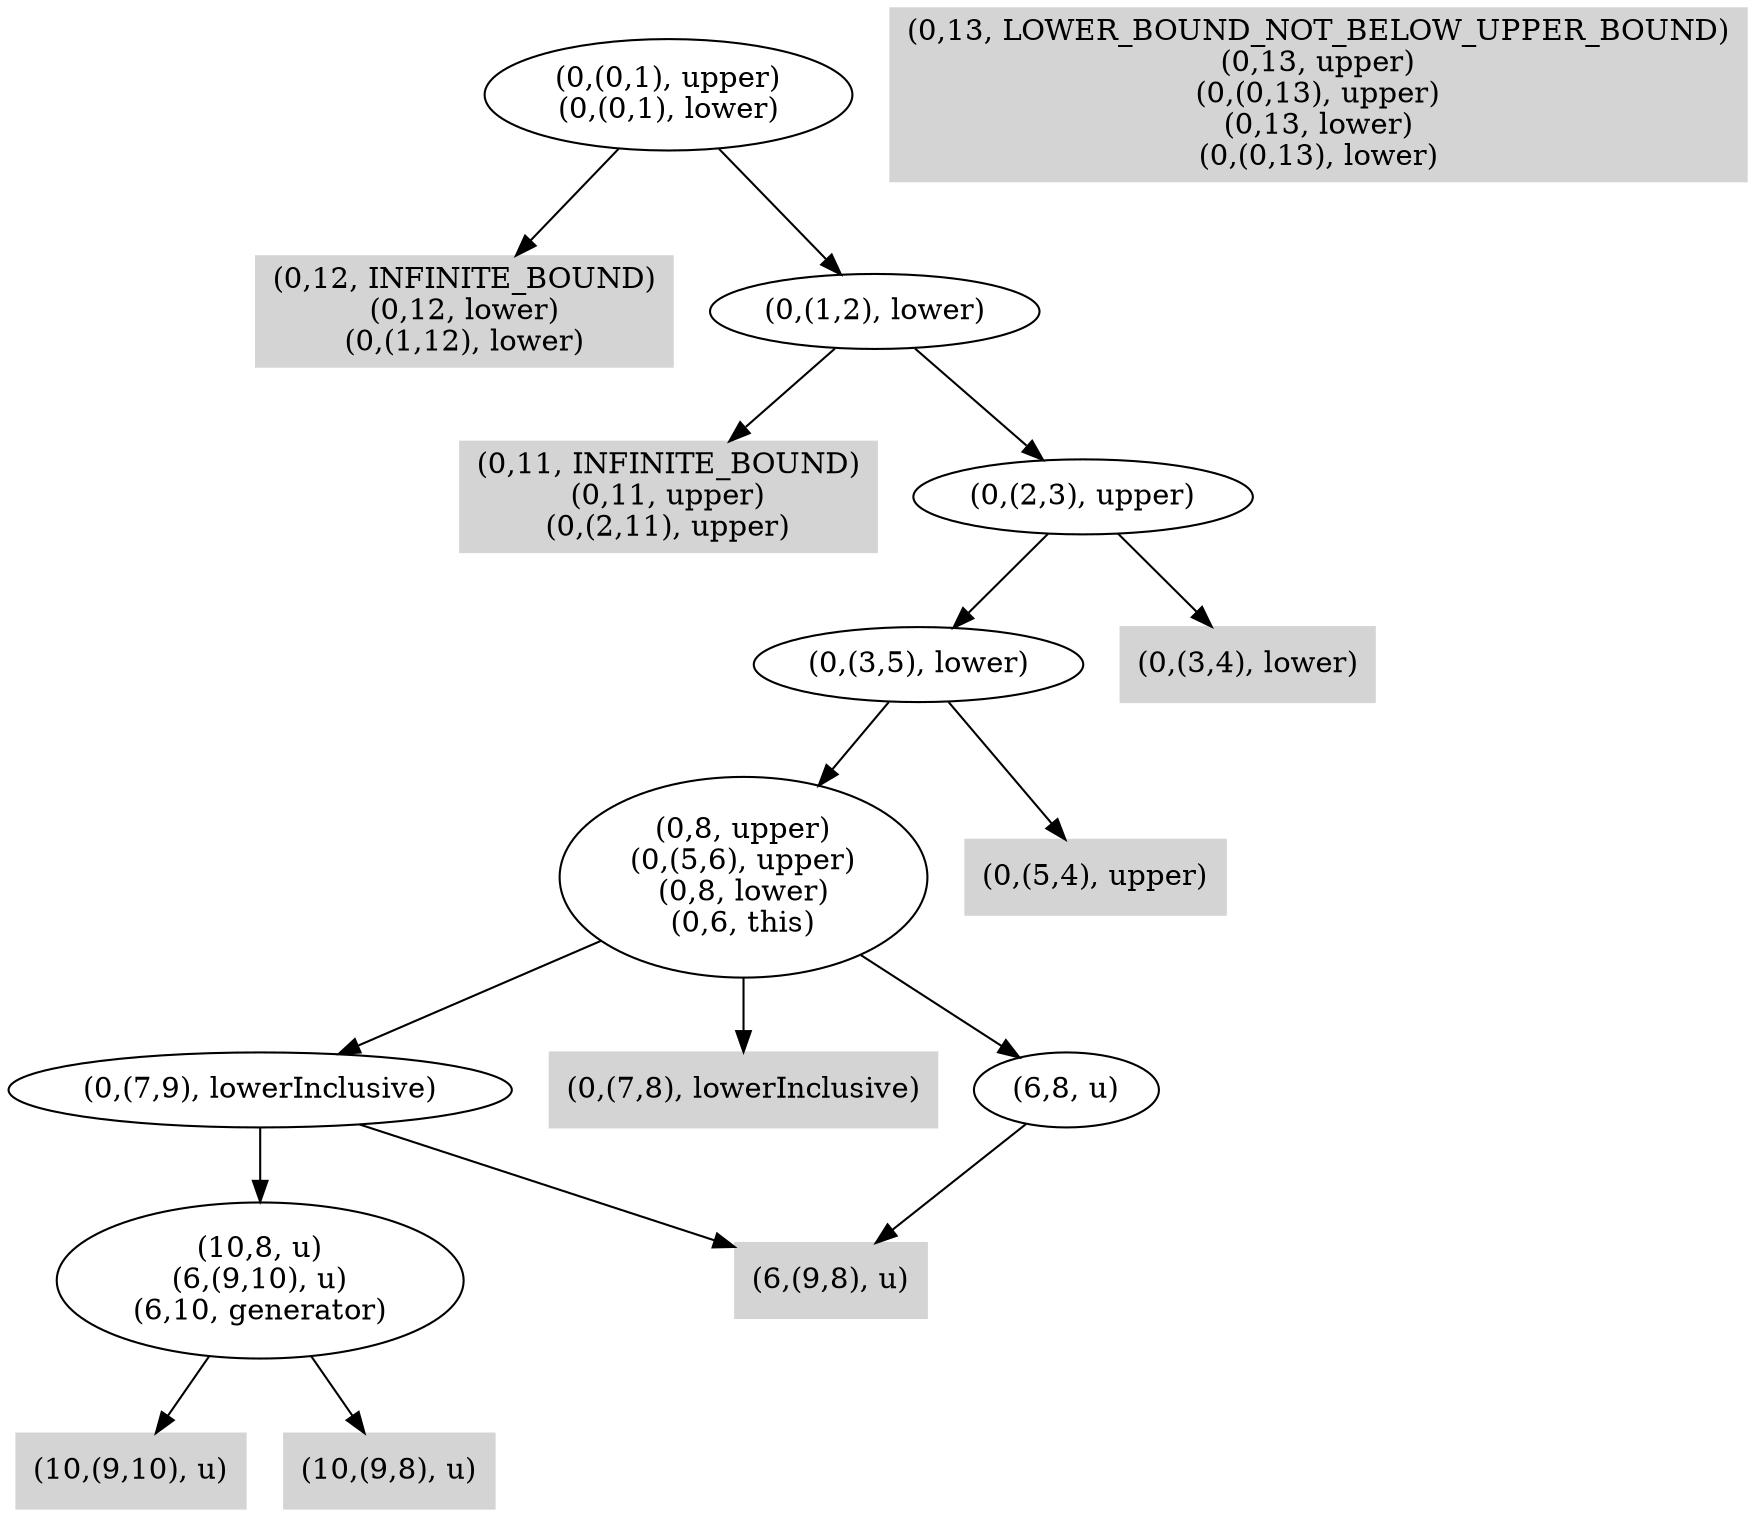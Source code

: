 digraph { 
61 [shape=box,style=filled,color=".0 .0 .83",label="(10,(9,10), u)"];
62 [shape=box,style=filled,color=".0 .0 .83",label="(10,(9,8), u)"];
63 [label="(10,8, u)\n(6,(9,10), u)\n(6,10, generator)"];
64 [shape=box,style=filled,color=".0 .0 .83",label="(6,(9,8), u)"];
65 [label="(0,(7,9), lowerInclusive)"];
66 [shape=box,style=filled,color=".0 .0 .83",label="(0,(7,8), lowerInclusive)"];
67 [label="(6,8, u)"];
68 [label="(0,8, upper)\n(0,(5,6), upper)\n(0,8, lower)\n(0,6, this)"];
69 [shape=box,style=filled,color=".0 .0 .83",label="(0,13, LOWER_BOUND_NOT_BELOW_UPPER_BOUND)\n(0,13, upper)\n(0,(0,13), upper)\n(0,13, lower)\n(0,(0,13), lower)"];
70 [shape=box,style=filled,color=".0 .0 .83",label="(0,12, INFINITE_BOUND)\n(0,12, lower)\n(0,(1,12), lower)"];
71 [shape=box,style=filled,color=".0 .0 .83",label="(0,(5,4), upper)"];
72 [label="(0,(3,5), lower)"];
73 [shape=box,style=filled,color=".0 .0 .83",label="(0,(3,4), lower)"];
74 [shape=box,style=filled,color=".0 .0 .83",label="(0,11, INFINITE_BOUND)\n(0,11, upper)\n(0,(2,11), upper)"];
75 [label="(0,(2,3), upper)"];
76 [label="(0,(1,2), lower)"];
77 [label="(0,(0,1), upper)\n(0,(0,1), lower)"];
63 -> 61;
63 -> 62;
65 -> 63;
65 -> 64;
67 -> 64;
68 -> 65;
68 -> 66;
68 -> 67;
72 -> 68;
72 -> 71;
75 -> 72;
75 -> 73;
76 -> 74;
76 -> 75;
77 -> 70;
77 -> 76;
}